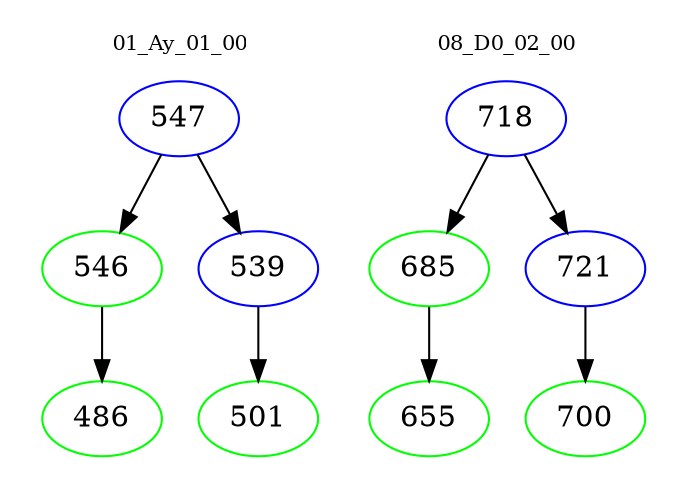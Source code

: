 digraph{
subgraph cluster_0 {
color = white
label = "01_Ay_01_00";
fontsize=10;
T0_547 [label="547", color="blue"]
T0_547 -> T0_546 [color="black"]
T0_546 [label="546", color="green"]
T0_546 -> T0_486 [color="black"]
T0_486 [label="486", color="green"]
T0_547 -> T0_539 [color="black"]
T0_539 [label="539", color="blue"]
T0_539 -> T0_501 [color="black"]
T0_501 [label="501", color="green"]
}
subgraph cluster_1 {
color = white
label = "08_D0_02_00";
fontsize=10;
T1_718 [label="718", color="blue"]
T1_718 -> T1_685 [color="black"]
T1_685 [label="685", color="green"]
T1_685 -> T1_655 [color="black"]
T1_655 [label="655", color="green"]
T1_718 -> T1_721 [color="black"]
T1_721 [label="721", color="blue"]
T1_721 -> T1_700 [color="black"]
T1_700 [label="700", color="green"]
}
}
